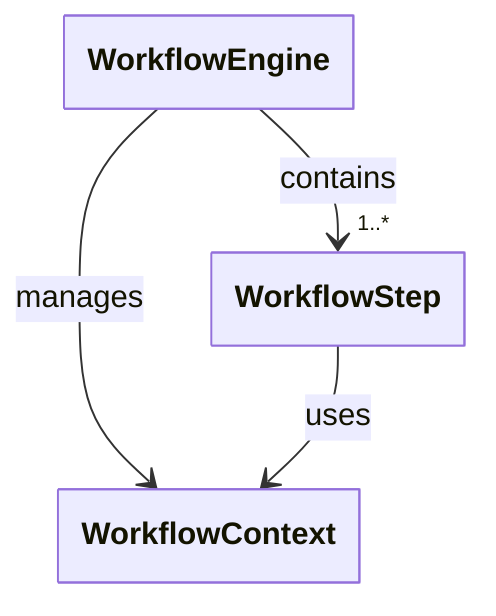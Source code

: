 ---
config:
  theme: default
  look: classic
  class:
    hideEmptyMembersBox: true
---
classDiagram
direction TB
    class WorkflowEngine {
    }
    class WorkflowStep {
    }
    class WorkflowContext {
    }

    WorkflowEngine -->"1..*" WorkflowStep : contains
    WorkflowEngine --> WorkflowContext : manages
    WorkflowStep --> WorkflowContext : uses